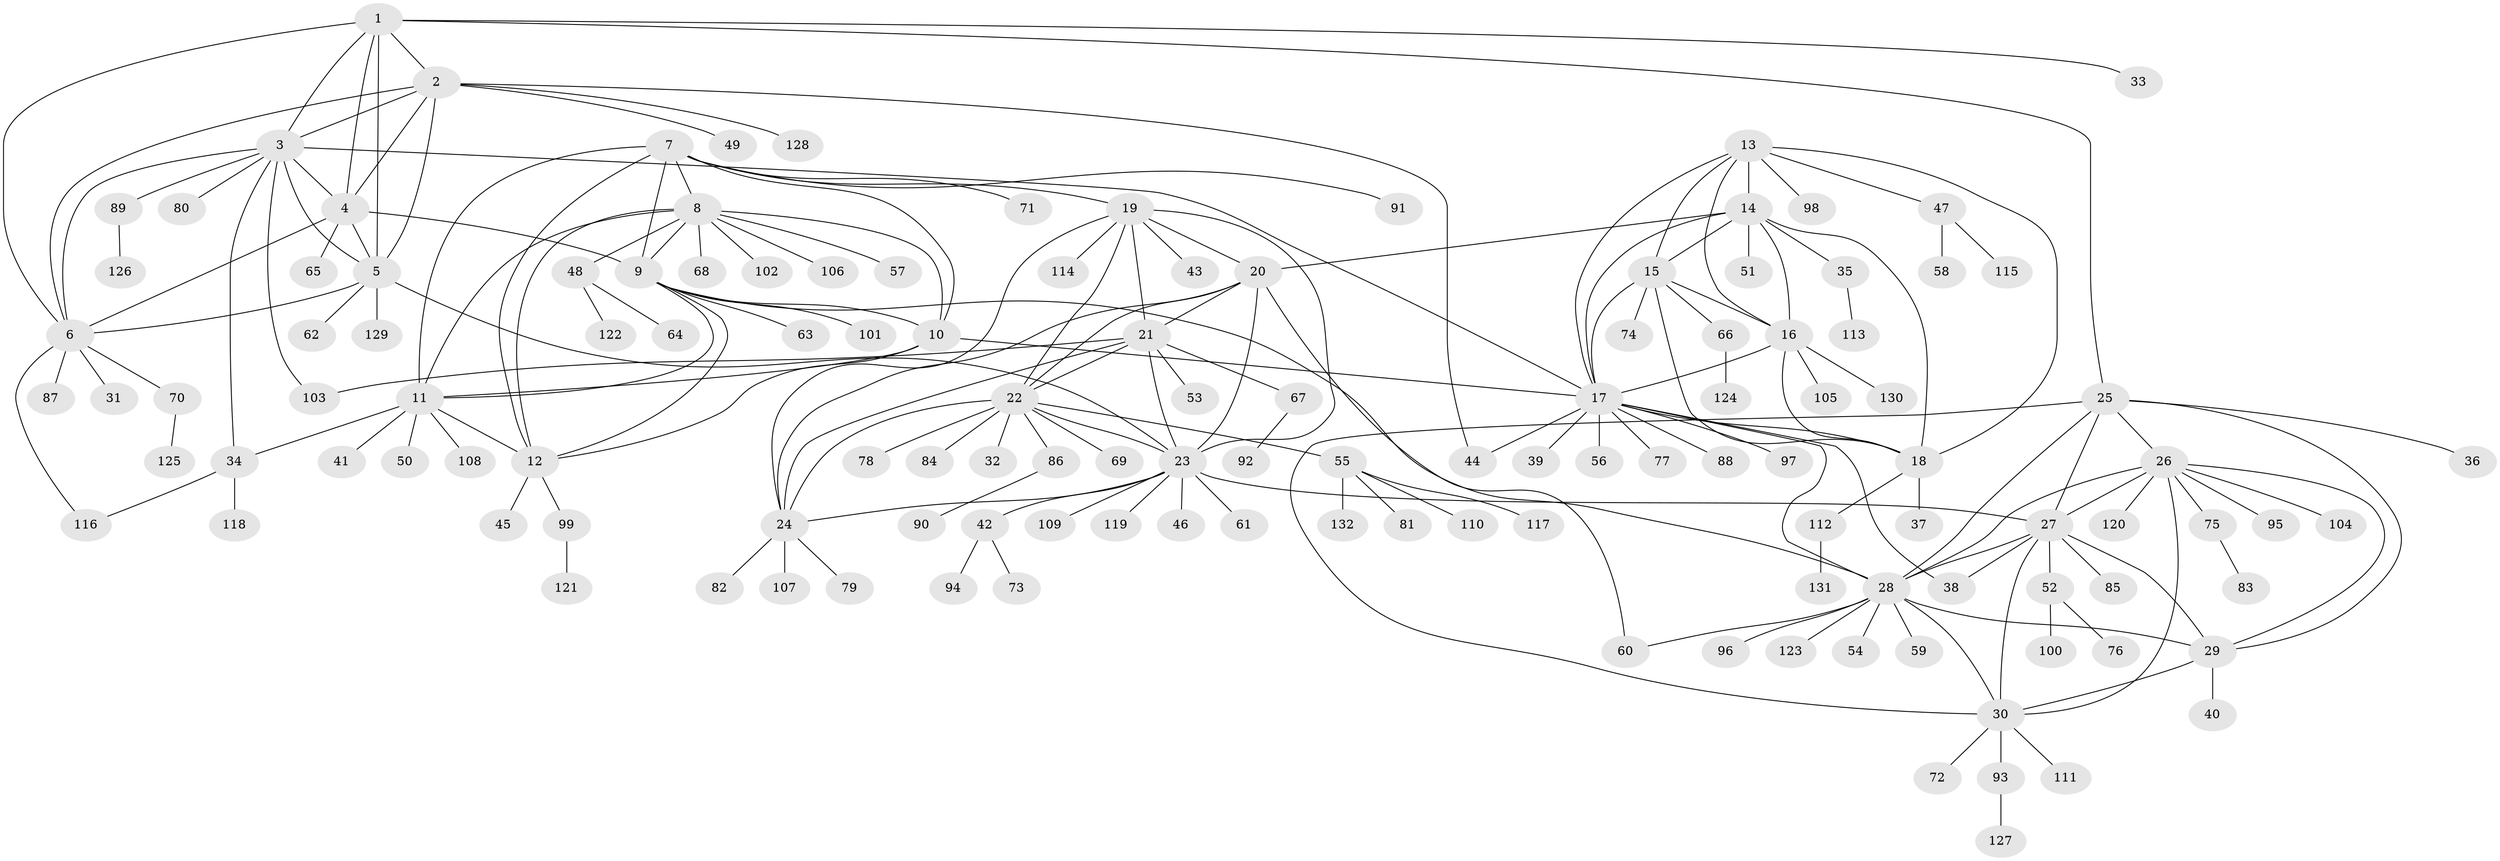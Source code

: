 // Generated by graph-tools (version 1.1) at 2025/02/03/09/25 03:02:50]
// undirected, 132 vertices, 193 edges
graph export_dot {
graph [start="1"]
  node [color=gray90,style=filled];
  1;
  2;
  3;
  4;
  5;
  6;
  7;
  8;
  9;
  10;
  11;
  12;
  13;
  14;
  15;
  16;
  17;
  18;
  19;
  20;
  21;
  22;
  23;
  24;
  25;
  26;
  27;
  28;
  29;
  30;
  31;
  32;
  33;
  34;
  35;
  36;
  37;
  38;
  39;
  40;
  41;
  42;
  43;
  44;
  45;
  46;
  47;
  48;
  49;
  50;
  51;
  52;
  53;
  54;
  55;
  56;
  57;
  58;
  59;
  60;
  61;
  62;
  63;
  64;
  65;
  66;
  67;
  68;
  69;
  70;
  71;
  72;
  73;
  74;
  75;
  76;
  77;
  78;
  79;
  80;
  81;
  82;
  83;
  84;
  85;
  86;
  87;
  88;
  89;
  90;
  91;
  92;
  93;
  94;
  95;
  96;
  97;
  98;
  99;
  100;
  101;
  102;
  103;
  104;
  105;
  106;
  107;
  108;
  109;
  110;
  111;
  112;
  113;
  114;
  115;
  116;
  117;
  118;
  119;
  120;
  121;
  122;
  123;
  124;
  125;
  126;
  127;
  128;
  129;
  130;
  131;
  132;
  1 -- 2;
  1 -- 3;
  1 -- 4;
  1 -- 5;
  1 -- 6;
  1 -- 25;
  1 -- 33;
  2 -- 3;
  2 -- 4;
  2 -- 5;
  2 -- 6;
  2 -- 44;
  2 -- 49;
  2 -- 128;
  3 -- 4;
  3 -- 5;
  3 -- 6;
  3 -- 17;
  3 -- 34;
  3 -- 80;
  3 -- 89;
  3 -- 103;
  4 -- 5;
  4 -- 6;
  4 -- 9;
  4 -- 65;
  5 -- 6;
  5 -- 23;
  5 -- 62;
  5 -- 129;
  6 -- 31;
  6 -- 70;
  6 -- 87;
  6 -- 116;
  7 -- 8;
  7 -- 9;
  7 -- 10;
  7 -- 11;
  7 -- 12;
  7 -- 19;
  7 -- 71;
  7 -- 91;
  8 -- 9;
  8 -- 10;
  8 -- 11;
  8 -- 12;
  8 -- 48;
  8 -- 57;
  8 -- 68;
  8 -- 102;
  8 -- 106;
  9 -- 10;
  9 -- 11;
  9 -- 12;
  9 -- 28;
  9 -- 63;
  9 -- 101;
  10 -- 11;
  10 -- 12;
  10 -- 17;
  11 -- 12;
  11 -- 34;
  11 -- 41;
  11 -- 50;
  11 -- 108;
  12 -- 45;
  12 -- 99;
  13 -- 14;
  13 -- 15;
  13 -- 16;
  13 -- 17;
  13 -- 18;
  13 -- 47;
  13 -- 98;
  14 -- 15;
  14 -- 16;
  14 -- 17;
  14 -- 18;
  14 -- 20;
  14 -- 35;
  14 -- 51;
  15 -- 16;
  15 -- 17;
  15 -- 18;
  15 -- 66;
  15 -- 74;
  16 -- 17;
  16 -- 18;
  16 -- 105;
  16 -- 130;
  17 -- 18;
  17 -- 28;
  17 -- 38;
  17 -- 39;
  17 -- 44;
  17 -- 56;
  17 -- 77;
  17 -- 88;
  17 -- 97;
  18 -- 37;
  18 -- 112;
  19 -- 20;
  19 -- 21;
  19 -- 22;
  19 -- 23;
  19 -- 24;
  19 -- 43;
  19 -- 114;
  20 -- 21;
  20 -- 22;
  20 -- 23;
  20 -- 24;
  20 -- 60;
  21 -- 22;
  21 -- 23;
  21 -- 24;
  21 -- 53;
  21 -- 67;
  21 -- 103;
  22 -- 23;
  22 -- 24;
  22 -- 32;
  22 -- 55;
  22 -- 69;
  22 -- 78;
  22 -- 84;
  22 -- 86;
  23 -- 24;
  23 -- 27;
  23 -- 42;
  23 -- 46;
  23 -- 61;
  23 -- 109;
  23 -- 119;
  24 -- 79;
  24 -- 82;
  24 -- 107;
  25 -- 26;
  25 -- 27;
  25 -- 28;
  25 -- 29;
  25 -- 30;
  25 -- 36;
  26 -- 27;
  26 -- 28;
  26 -- 29;
  26 -- 30;
  26 -- 75;
  26 -- 95;
  26 -- 104;
  26 -- 120;
  27 -- 28;
  27 -- 29;
  27 -- 30;
  27 -- 38;
  27 -- 52;
  27 -- 85;
  28 -- 29;
  28 -- 30;
  28 -- 54;
  28 -- 59;
  28 -- 60;
  28 -- 96;
  28 -- 123;
  29 -- 30;
  29 -- 40;
  30 -- 72;
  30 -- 93;
  30 -- 111;
  34 -- 116;
  34 -- 118;
  35 -- 113;
  42 -- 73;
  42 -- 94;
  47 -- 58;
  47 -- 115;
  48 -- 64;
  48 -- 122;
  52 -- 76;
  52 -- 100;
  55 -- 81;
  55 -- 110;
  55 -- 117;
  55 -- 132;
  66 -- 124;
  67 -- 92;
  70 -- 125;
  75 -- 83;
  86 -- 90;
  89 -- 126;
  93 -- 127;
  99 -- 121;
  112 -- 131;
}
